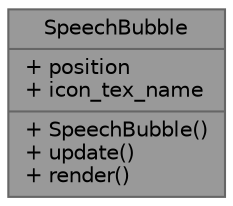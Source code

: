digraph "SpeechBubble"
{
 // LATEX_PDF_SIZE
  bgcolor="transparent";
  edge [fontname=Helvetica,fontsize=10,labelfontname=Helvetica,labelfontsize=10];
  node [fontname=Helvetica,fontsize=10,shape=box,height=0.2,width=0.4];
  Node1 [shape=record,label="{SpeechBubble\n|+ position\l+ icon_tex_name\l|+ SpeechBubble()\l+ update()\l+ render()\l}",height=0.2,width=0.4,color="gray40", fillcolor="grey60", style="filled", fontcolor="black",tooltip=" "];
}
